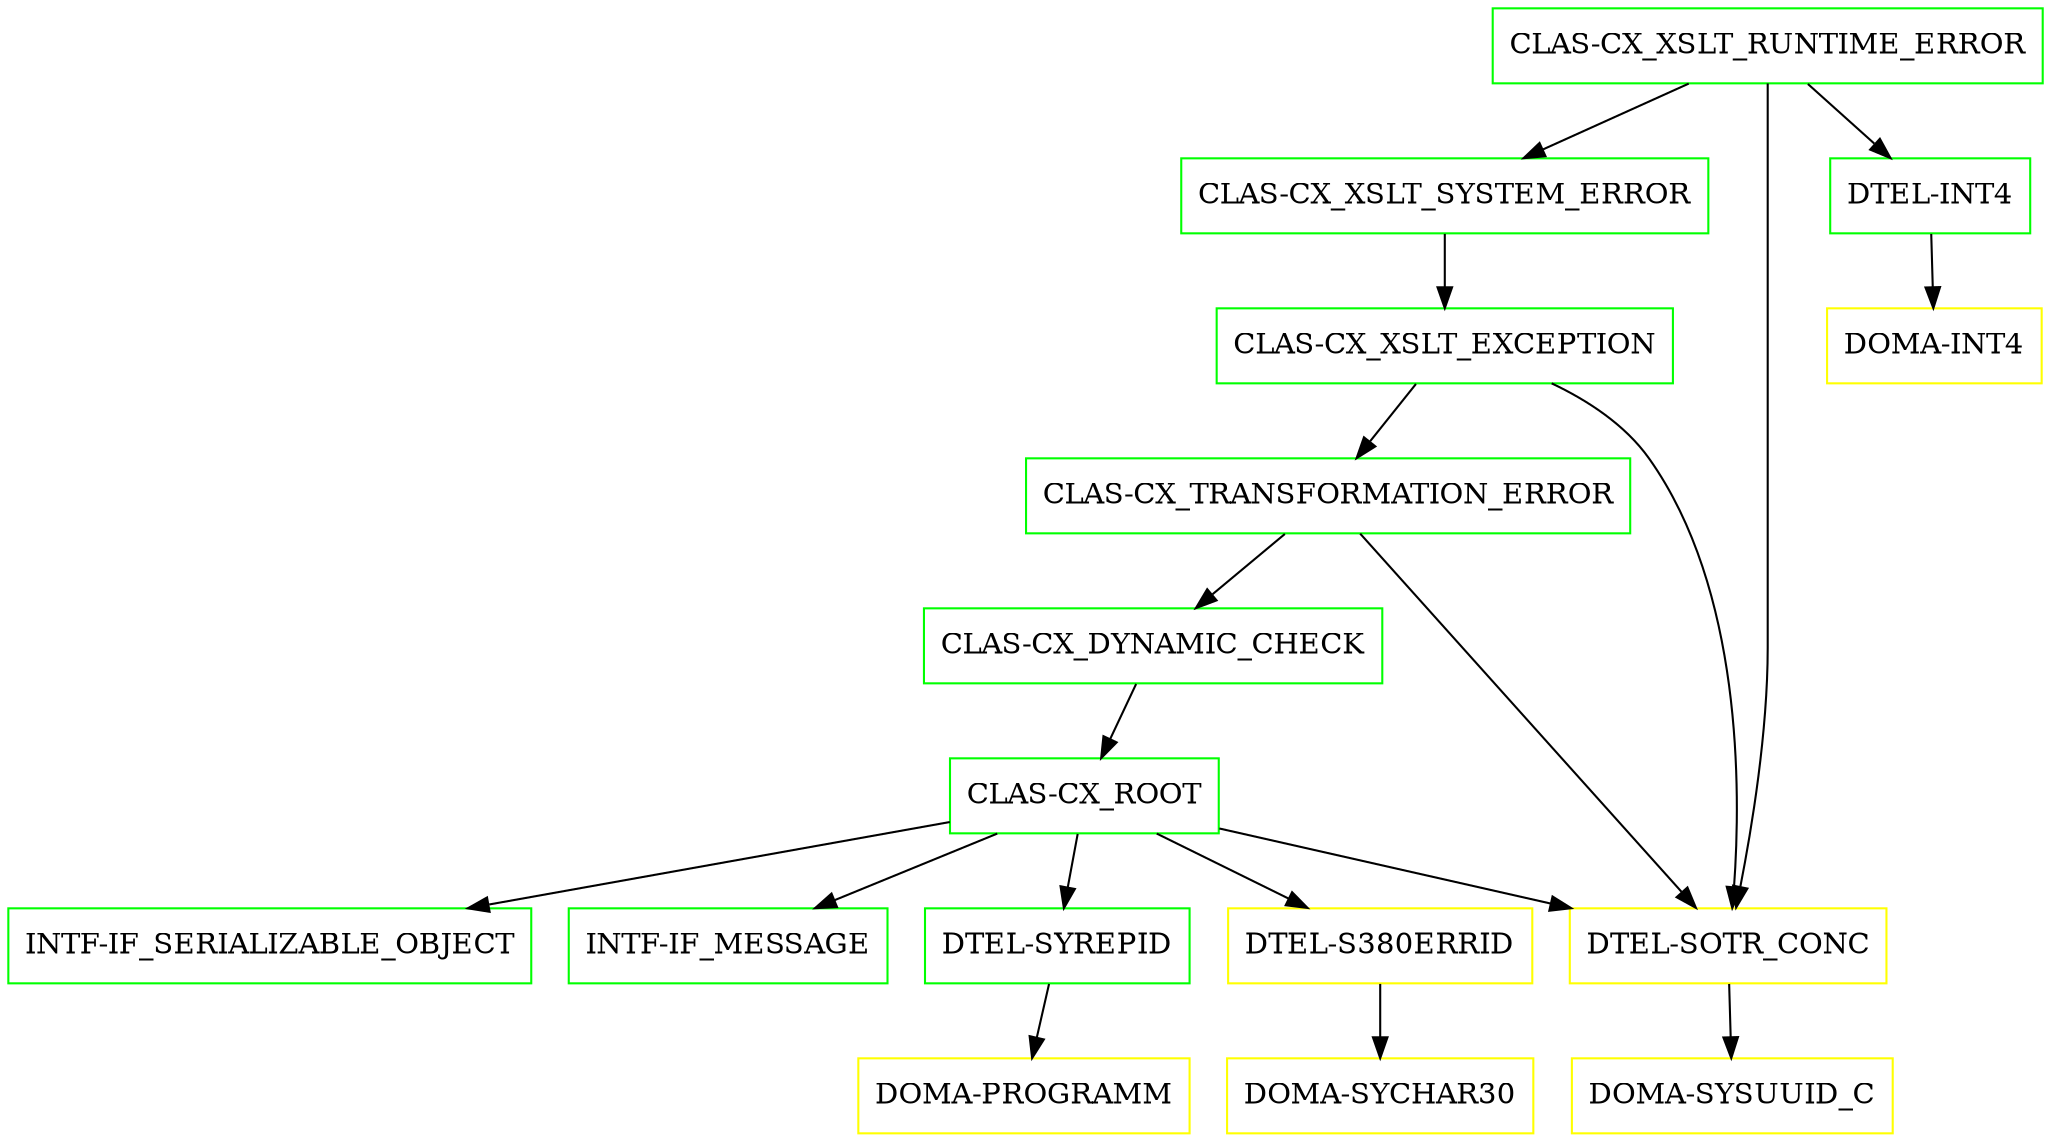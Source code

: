 digraph G {
  "CLAS-CX_XSLT_RUNTIME_ERROR" [shape=box,color=green];
  "CLAS-CX_XSLT_SYSTEM_ERROR" [shape=box,color=green,URL="./CLAS_CX_XSLT_SYSTEM_ERROR.html"];
  "CLAS-CX_XSLT_EXCEPTION" [shape=box,color=green,URL="./CLAS_CX_XSLT_EXCEPTION.html"];
  "CLAS-CX_TRANSFORMATION_ERROR" [shape=box,color=green,URL="./CLAS_CX_TRANSFORMATION_ERROR.html"];
  "CLAS-CX_DYNAMIC_CHECK" [shape=box,color=green,URL="./CLAS_CX_DYNAMIC_CHECK.html"];
  "CLAS-CX_ROOT" [shape=box,color=green,URL="./CLAS_CX_ROOT.html"];
  "INTF-IF_SERIALIZABLE_OBJECT" [shape=box,color=green,URL="./INTF_IF_SERIALIZABLE_OBJECT.html"];
  "INTF-IF_MESSAGE" [shape=box,color=green,URL="./INTF_IF_MESSAGE.html"];
  "DTEL-SYREPID" [shape=box,color=green,URL="./DTEL_SYREPID.html"];
  "DOMA-PROGRAMM" [shape=box,color=yellow,URL="./DOMA_PROGRAMM.html"];
  "DTEL-S380ERRID" [shape=box,color=yellow,URL="./DTEL_S380ERRID.html"];
  "DOMA-SYCHAR30" [shape=box,color=yellow,URL="./DOMA_SYCHAR30.html"];
  "DTEL-SOTR_CONC" [shape=box,color=yellow,URL="./DTEL_SOTR_CONC.html"];
  "DOMA-SYSUUID_C" [shape=box,color=yellow,URL="./DOMA_SYSUUID_C.html"];
  "DTEL-INT4" [shape=box,color=green,URL="./DTEL_INT4.html"];
  "DOMA-INT4" [shape=box,color=yellow,URL="./DOMA_INT4.html"];
  "CLAS-CX_XSLT_RUNTIME_ERROR" -> "DTEL-SOTR_CONC";
  "CLAS-CX_XSLT_RUNTIME_ERROR" -> "DTEL-INT4";
  "CLAS-CX_XSLT_RUNTIME_ERROR" -> "CLAS-CX_XSLT_SYSTEM_ERROR";
  "CLAS-CX_XSLT_SYSTEM_ERROR" -> "CLAS-CX_XSLT_EXCEPTION";
  "CLAS-CX_XSLT_EXCEPTION" -> "DTEL-SOTR_CONC";
  "CLAS-CX_XSLT_EXCEPTION" -> "CLAS-CX_TRANSFORMATION_ERROR";
  "CLAS-CX_TRANSFORMATION_ERROR" -> "DTEL-SOTR_CONC";
  "CLAS-CX_TRANSFORMATION_ERROR" -> "CLAS-CX_DYNAMIC_CHECK";
  "CLAS-CX_DYNAMIC_CHECK" -> "CLAS-CX_ROOT";
  "CLAS-CX_ROOT" -> "DTEL-SOTR_CONC";
  "CLAS-CX_ROOT" -> "DTEL-S380ERRID";
  "CLAS-CX_ROOT" -> "DTEL-SYREPID";
  "CLAS-CX_ROOT" -> "INTF-IF_MESSAGE";
  "CLAS-CX_ROOT" -> "INTF-IF_SERIALIZABLE_OBJECT";
  "DTEL-SYREPID" -> "DOMA-PROGRAMM";
  "DTEL-S380ERRID" -> "DOMA-SYCHAR30";
  "DTEL-SOTR_CONC" -> "DOMA-SYSUUID_C";
  "DTEL-INT4" -> "DOMA-INT4";
}

